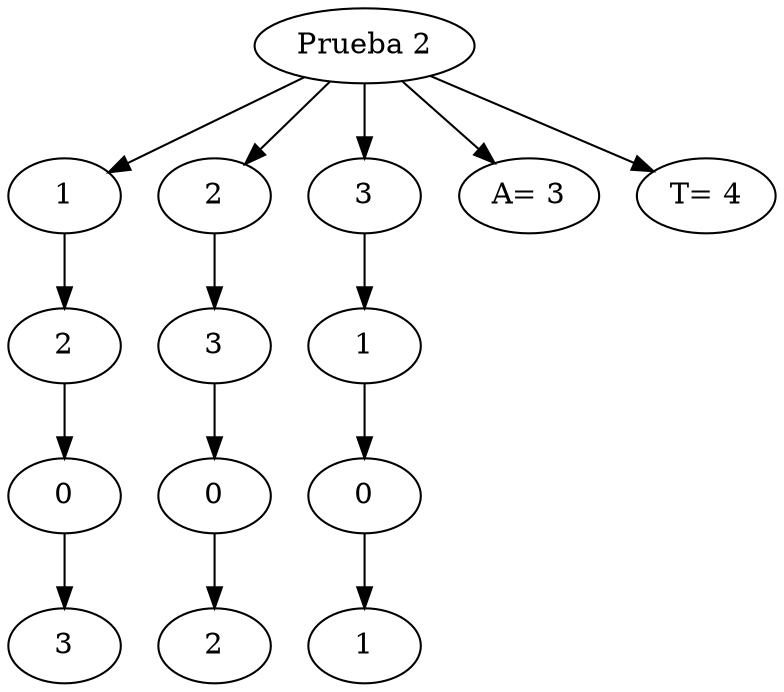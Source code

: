 // Mi Gráfico Dirigido
digraph {
	A [label="Prueba 2"]
	1 [label=1]
	A -> 1
	2 [label=2]
	A -> 2
	3 [label=3]
	A -> 3
	4 [label=2]
	1 -> 4
	5 [label=3]
	2 -> 5
	6 [label=1]
	3 -> 6
	7 [label=0]
	4 -> 7
	8 [label=0]
	5 -> 8
	9 [label=0]
	6 -> 9
	10 [label=3]
	7 -> 10
	11 [label=2]
	8 -> 11
	12 [label=1]
	9 -> 12
	C [label="A= 3"]
	D [label="T= 4"]
	A -> C
	A -> D
}
